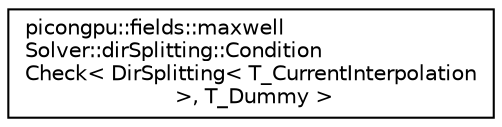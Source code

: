 digraph "Graphical Class Hierarchy"
{
 // LATEX_PDF_SIZE
  edge [fontname="Helvetica",fontsize="10",labelfontname="Helvetica",labelfontsize="10"];
  node [fontname="Helvetica",fontsize="10",shape=record];
  rankdir="LR";
  Node0 [label="picongpu::fields::maxwell\lSolver::dirSplitting::Condition\lCheck\< DirSplitting\< T_CurrentInterpolation\l \>, T_Dummy \>",height=0.2,width=0.4,color="black", fillcolor="white", style="filled",URL="$structpicongpu_1_1fields_1_1maxwell_solver_1_1dir_splitting_1_1_condition_check_3_01_dir_splitti3837478517e06195b14aa09d71f4e064.html",tooltip=" "];
}
